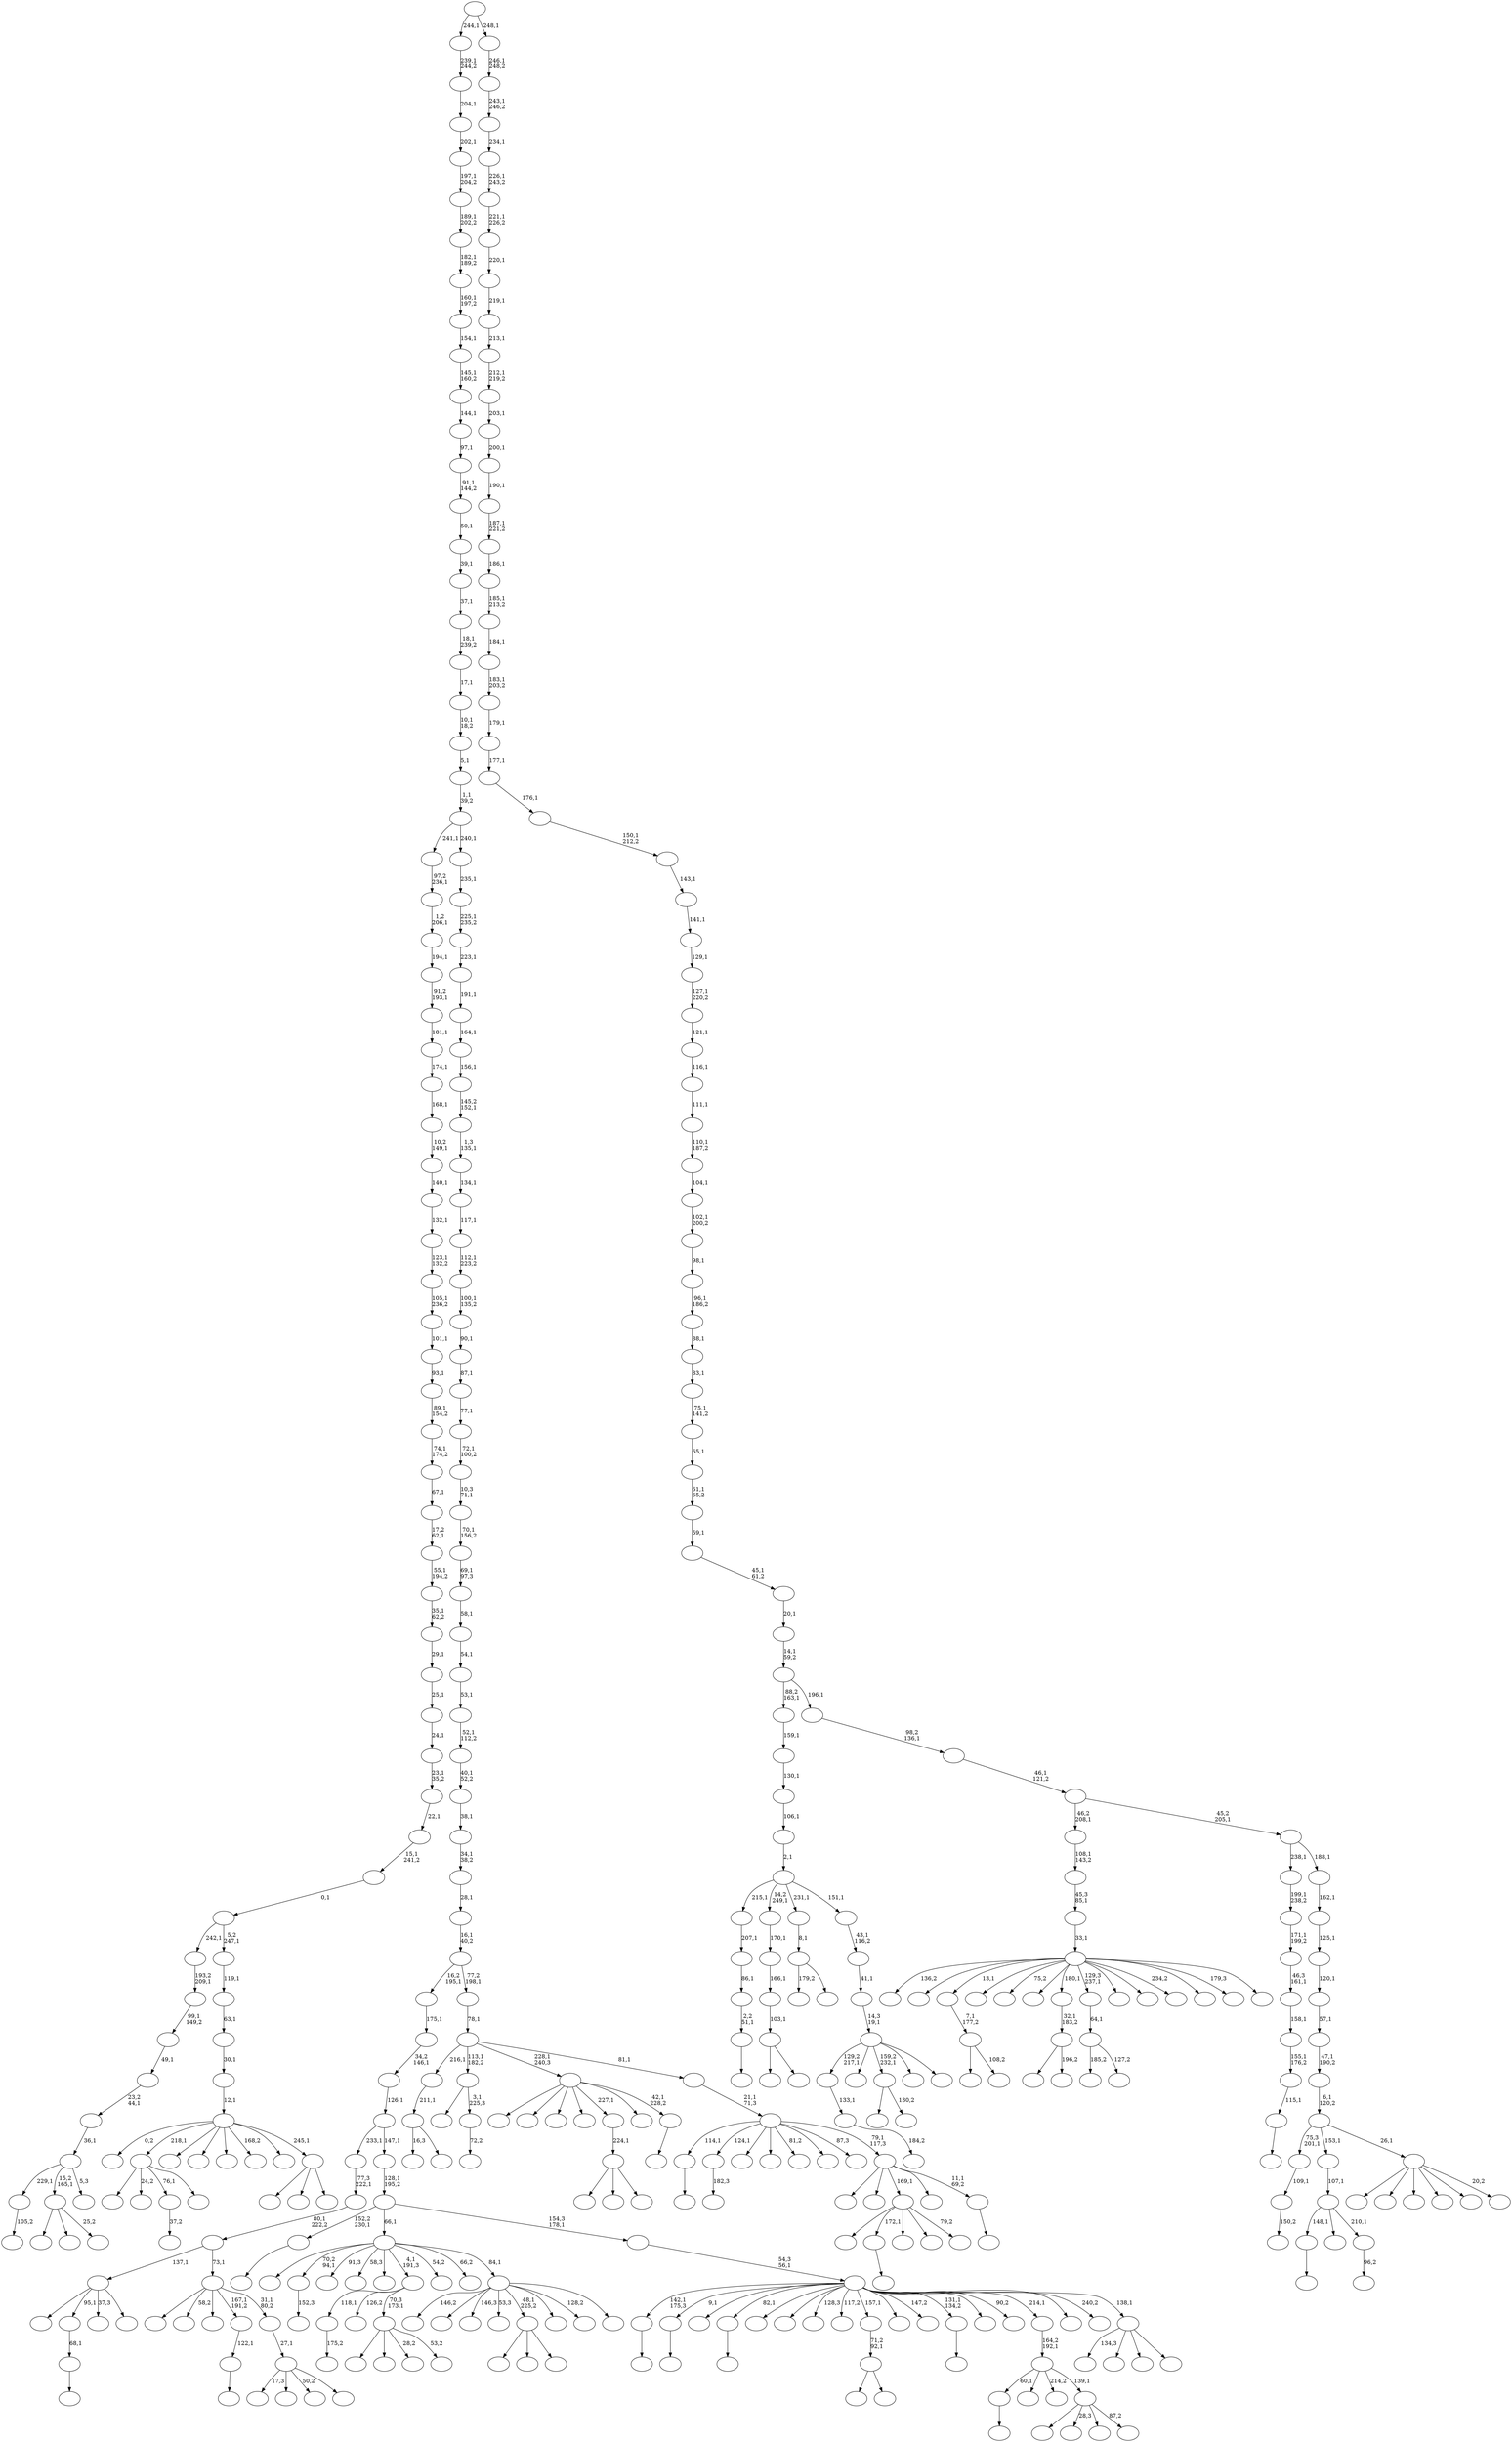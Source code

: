 digraph T {
	400 [label=""]
	399 [label=""]
	398 [label=""]
	397 [label=""]
	396 [label=""]
	395 [label=""]
	394 [label=""]
	393 [label=""]
	392 [label=""]
	391 [label=""]
	390 [label=""]
	389 [label=""]
	388 [label=""]
	387 [label=""]
	386 [label=""]
	385 [label=""]
	384 [label=""]
	383 [label=""]
	382 [label=""]
	381 [label=""]
	380 [label=""]
	379 [label=""]
	378 [label=""]
	377 [label=""]
	376 [label=""]
	375 [label=""]
	374 [label=""]
	373 [label=""]
	372 [label=""]
	371 [label=""]
	370 [label=""]
	369 [label=""]
	368 [label=""]
	367 [label=""]
	366 [label=""]
	365 [label=""]
	364 [label=""]
	363 [label=""]
	362 [label=""]
	361 [label=""]
	360 [label=""]
	359 [label=""]
	358 [label=""]
	357 [label=""]
	356 [label=""]
	355 [label=""]
	354 [label=""]
	353 [label=""]
	352 [label=""]
	351 [label=""]
	350 [label=""]
	349 [label=""]
	348 [label=""]
	347 [label=""]
	346 [label=""]
	345 [label=""]
	344 [label=""]
	343 [label=""]
	342 [label=""]
	341 [label=""]
	340 [label=""]
	339 [label=""]
	338 [label=""]
	337 [label=""]
	336 [label=""]
	335 [label=""]
	334 [label=""]
	333 [label=""]
	332 [label=""]
	331 [label=""]
	330 [label=""]
	329 [label=""]
	328 [label=""]
	327 [label=""]
	326 [label=""]
	325 [label=""]
	324 [label=""]
	323 [label=""]
	322 [label=""]
	321 [label=""]
	320 [label=""]
	319 [label=""]
	318 [label=""]
	317 [label=""]
	316 [label=""]
	315 [label=""]
	314 [label=""]
	313 [label=""]
	312 [label=""]
	311 [label=""]
	310 [label=""]
	309 [label=""]
	308 [label=""]
	307 [label=""]
	306 [label=""]
	305 [label=""]
	304 [label=""]
	303 [label=""]
	302 [label=""]
	301 [label=""]
	300 [label=""]
	299 [label=""]
	298 [label=""]
	297 [label=""]
	296 [label=""]
	295 [label=""]
	294 [label=""]
	293 [label=""]
	292 [label=""]
	291 [label=""]
	290 [label=""]
	289 [label=""]
	288 [label=""]
	287 [label=""]
	286 [label=""]
	285 [label=""]
	284 [label=""]
	283 [label=""]
	282 [label=""]
	281 [label=""]
	280 [label=""]
	279 [label=""]
	278 [label=""]
	277 [label=""]
	276 [label=""]
	275 [label=""]
	274 [label=""]
	273 [label=""]
	272 [label=""]
	271 [label=""]
	270 [label=""]
	269 [label=""]
	268 [label=""]
	267 [label=""]
	266 [label=""]
	265 [label=""]
	264 [label=""]
	263 [label=""]
	262 [label=""]
	261 [label=""]
	260 [label=""]
	259 [label=""]
	258 [label=""]
	257 [label=""]
	256 [label=""]
	255 [label=""]
	254 [label=""]
	253 [label=""]
	252 [label=""]
	251 [label=""]
	250 [label=""]
	249 [label=""]
	248 [label=""]
	247 [label=""]
	246 [label=""]
	245 [label=""]
	244 [label=""]
	243 [label=""]
	242 [label=""]
	241 [label=""]
	240 [label=""]
	239 [label=""]
	238 [label=""]
	237 [label=""]
	236 [label=""]
	235 [label=""]
	234 [label=""]
	233 [label=""]
	232 [label=""]
	231 [label=""]
	230 [label=""]
	229 [label=""]
	228 [label=""]
	227 [label=""]
	226 [label=""]
	225 [label=""]
	224 [label=""]
	223 [label=""]
	222 [label=""]
	221 [label=""]
	220 [label=""]
	219 [label=""]
	218 [label=""]
	217 [label=""]
	216 [label=""]
	215 [label=""]
	214 [label=""]
	213 [label=""]
	212 [label=""]
	211 [label=""]
	210 [label=""]
	209 [label=""]
	208 [label=""]
	207 [label=""]
	206 [label=""]
	205 [label=""]
	204 [label=""]
	203 [label=""]
	202 [label=""]
	201 [label=""]
	200 [label=""]
	199 [label=""]
	198 [label=""]
	197 [label=""]
	196 [label=""]
	195 [label=""]
	194 [label=""]
	193 [label=""]
	192 [label=""]
	191 [label=""]
	190 [label=""]
	189 [label=""]
	188 [label=""]
	187 [label=""]
	186 [label=""]
	185 [label=""]
	184 [label=""]
	183 [label=""]
	182 [label=""]
	181 [label=""]
	180 [label=""]
	179 [label=""]
	178 [label=""]
	177 [label=""]
	176 [label=""]
	175 [label=""]
	174 [label=""]
	173 [label=""]
	172 [label=""]
	171 [label=""]
	170 [label=""]
	169 [label=""]
	168 [label=""]
	167 [label=""]
	166 [label=""]
	165 [label=""]
	164 [label=""]
	163 [label=""]
	162 [label=""]
	161 [label=""]
	160 [label=""]
	159 [label=""]
	158 [label=""]
	157 [label=""]
	156 [label=""]
	155 [label=""]
	154 [label=""]
	153 [label=""]
	152 [label=""]
	151 [label=""]
	150 [label=""]
	149 [label=""]
	148 [label=""]
	147 [label=""]
	146 [label=""]
	145 [label=""]
	144 [label=""]
	143 [label=""]
	142 [label=""]
	141 [label=""]
	140 [label=""]
	139 [label=""]
	138 [label=""]
	137 [label=""]
	136 [label=""]
	135 [label=""]
	134 [label=""]
	133 [label=""]
	132 [label=""]
	131 [label=""]
	130 [label=""]
	129 [label=""]
	128 [label=""]
	127 [label=""]
	126 [label=""]
	125 [label=""]
	124 [label=""]
	123 [label=""]
	122 [label=""]
	121 [label=""]
	120 [label=""]
	119 [label=""]
	118 [label=""]
	117 [label=""]
	116 [label=""]
	115 [label=""]
	114 [label=""]
	113 [label=""]
	112 [label=""]
	111 [label=""]
	110 [label=""]
	109 [label=""]
	108 [label=""]
	107 [label=""]
	106 [label=""]
	105 [label=""]
	104 [label=""]
	103 [label=""]
	102 [label=""]
	101 [label=""]
	100 [label=""]
	99 [label=""]
	98 [label=""]
	97 [label=""]
	96 [label=""]
	95 [label=""]
	94 [label=""]
	93 [label=""]
	92 [label=""]
	91 [label=""]
	90 [label=""]
	89 [label=""]
	88 [label=""]
	87 [label=""]
	86 [label=""]
	85 [label=""]
	84 [label=""]
	83 [label=""]
	82 [label=""]
	81 [label=""]
	80 [label=""]
	79 [label=""]
	78 [label=""]
	77 [label=""]
	76 [label=""]
	75 [label=""]
	74 [label=""]
	73 [label=""]
	72 [label=""]
	71 [label=""]
	70 [label=""]
	69 [label=""]
	68 [label=""]
	67 [label=""]
	66 [label=""]
	65 [label=""]
	64 [label=""]
	63 [label=""]
	62 [label=""]
	61 [label=""]
	60 [label=""]
	59 [label=""]
	58 [label=""]
	57 [label=""]
	56 [label=""]
	55 [label=""]
	54 [label=""]
	53 [label=""]
	52 [label=""]
	51 [label=""]
	50 [label=""]
	49 [label=""]
	48 [label=""]
	47 [label=""]
	46 [label=""]
	45 [label=""]
	44 [label=""]
	43 [label=""]
	42 [label=""]
	41 [label=""]
	40 [label=""]
	39 [label=""]
	38 [label=""]
	37 [label=""]
	36 [label=""]
	35 [label=""]
	34 [label=""]
	33 [label=""]
	32 [label=""]
	31 [label=""]
	30 [label=""]
	29 [label=""]
	28 [label=""]
	27 [label=""]
	26 [label=""]
	25 [label=""]
	24 [label=""]
	23 [label=""]
	22 [label=""]
	21 [label=""]
	20 [label=""]
	19 [label=""]
	18 [label=""]
	17 [label=""]
	16 [label=""]
	15 [label=""]
	14 [label=""]
	13 [label=""]
	12 [label=""]
	11 [label=""]
	10 [label=""]
	9 [label=""]
	8 [label=""]
	7 [label=""]
	6 [label=""]
	5 [label=""]
	4 [label=""]
	3 [label=""]
	2 [label=""]
	1 [label=""]
	0 [label=""]
	399 -> 400 [label=""]
	397 -> 398 [label=""]
	396 -> 397 [label="2,2\n51,1"]
	395 -> 396 [label="86,1"]
	394 -> 395 [label="207,1"]
	386 -> 387 [label=""]
	380 -> 381 [label=""]
	379 -> 380 [label="115,1"]
	378 -> 379 [label="155,1\n176,2"]
	377 -> 378 [label="158,1"]
	376 -> 377 [label="46,3\n161,1"]
	375 -> 376 [label="171,1\n199,2"]
	374 -> 375 [label="199,1\n238,2"]
	372 -> 383 [label=""]
	372 -> 373 [label="108,2"]
	371 -> 372 [label="7,1\n177,2"]
	369 -> 370 [label=""]
	366 -> 367 [label=""]
	363 -> 364 [label=""]
	360 -> 361 [label="105,2"]
	345 -> 346 [label="152,3"]
	343 -> 344 [label="175,2"]
	341 -> 342 [label="182,3"]
	337 -> 338 [label=""]
	336 -> 337 [label="68,1"]
	333 -> 334 [label="150,2"]
	332 -> 333 [label="109,1"]
	330 -> 331 [label=""]
	320 -> 321 [label="37,2"]
	317 -> 392 [label=""]
	317 -> 365 [label=""]
	317 -> 318 [label="25,2"]
	303 -> 360 [label="229,1"]
	303 -> 317 [label="15,2\n165,1"]
	303 -> 304 [label="5,3"]
	302 -> 303 [label="36,1"]
	301 -> 302 [label="23,2\n44,1"]
	300 -> 301 [label="49,1"]
	299 -> 300 [label="99,1\n149,2"]
	298 -> 299 [label="193,2\n209,1"]
	296 -> 297 [label=""]
	294 -> 295 [label="184,2"]
	293 -> 294 [label="133,1"]
	287 -> 384 [label=""]
	287 -> 288 [label=""]
	286 -> 287 [label="103,1"]
	285 -> 286 [label="166,1"]
	284 -> 285 [label="170,1"]
	276 -> 357 [label=""]
	276 -> 277 [label="196,2"]
	275 -> 276 [label="32,1\n183,2"]
	273 -> 307 [label=""]
	273 -> 274 [label=""]
	272 -> 273 [label="71,2\n92,1"]
	270 -> 390 [label="179,2"]
	270 -> 271 [label=""]
	269 -> 270 [label="8,1"]
	267 -> 385 [label=""]
	267 -> 326 [label=""]
	267 -> 268 [label=""]
	266 -> 267 [label="224,1"]
	263 -> 352 [label=""]
	263 -> 349 [label=""]
	263 -> 280 [label="28,2"]
	263 -> 264 [label="53,2"]
	262 -> 343 [label="118,1"]
	262 -> 315 [label="126,2"]
	262 -> 263 [label="70,3\n173,1"]
	260 -> 348 [label=""]
	260 -> 328 [label="24,2"]
	260 -> 320 [label="76,1"]
	260 -> 261 [label=""]
	250 -> 309 [label="185,2"]
	250 -> 251 [label="127,2"]
	249 -> 250 [label="64,1"]
	247 -> 248 [label=""]
	246 -> 247 [label="122,1"]
	242 -> 312 [label="16,3"]
	242 -> 243 [label=""]
	241 -> 242 [label="211,1"]
	234 -> 235 [label=""]
	232 -> 351 [label=""]
	232 -> 347 [label=""]
	232 -> 233 [label=""]
	230 -> 368 [label=""]
	230 -> 296 [label="172,1"]
	230 -> 291 [label=""]
	230 -> 259 [label=""]
	230 -> 231 [label="79,2"]
	226 -> 313 [label=""]
	226 -> 227 [label="130,2"]
	219 -> 220 [label="72,2"]
	218 -> 329 [label=""]
	218 -> 219 [label="3,1\n225,3"]
	214 -> 355 [label=""]
	214 -> 336 [label="95,1"]
	214 -> 281 [label="37,3"]
	214 -> 215 [label=""]
	209 -> 210 [label=""]
	203 -> 255 [label="17,3"]
	203 -> 223 [label=""]
	203 -> 207 [label="50,2"]
	203 -> 204 [label=""]
	202 -> 203 [label="27,1"]
	201 -> 340 [label=""]
	201 -> 258 [label="58,2"]
	201 -> 252 [label=""]
	201 -> 246 [label="167,1\n191,2"]
	201 -> 202 [label="31,1\n80,2"]
	200 -> 214 [label="137,1"]
	200 -> 201 [label="73,1"]
	199 -> 200 [label="80,1\n222,2"]
	198 -> 199 [label="77,3\n222,1"]
	195 -> 196 [label="96,2"]
	194 -> 386 [label="148,1"]
	194 -> 314 [label=""]
	194 -> 195 [label="210,1"]
	193 -> 194 [label="107,1"]
	188 -> 189 [label=""]
	187 -> 362 [label=""]
	187 -> 354 [label=""]
	187 -> 350 [label=""]
	187 -> 324 [label=""]
	187 -> 266 [label="227,1"]
	187 -> 206 [label=""]
	187 -> 188 [label="42,1\n228,2"]
	184 -> 293 [label="129,2\n217,1"]
	184 -> 283 [label=""]
	184 -> 226 [label="159,2\n232,1"]
	184 -> 217 [label=""]
	184 -> 185 [label=""]
	183 -> 184 [label="14,3\n19,1"]
	182 -> 183 [label="41,1"]
	181 -> 182 [label="43,1\n116,2"]
	180 -> 394 [label="215,1"]
	180 -> 284 [label="14,2\n249,1"]
	180 -> 269 [label="231,1"]
	180 -> 181 [label="151,1"]
	179 -> 180 [label="2,1"]
	178 -> 179 [label="106,1"]
	177 -> 178 [label="130,1"]
	176 -> 177 [label="159,1"]
	174 -> 389 [label=""]
	174 -> 359 [label="28,3"]
	174 -> 278 [label=""]
	174 -> 175 [label="87,2"]
	173 -> 366 [label="60,1"]
	173 -> 358 [label=""]
	173 -> 254 [label="214,2"]
	173 -> 174 [label="139,1"]
	172 -> 173 [label="164,2\n192,1"]
	168 -> 391 [label="136,2"]
	168 -> 388 [label=""]
	168 -> 371 [label="13,1"]
	168 -> 335 [label=""]
	168 -> 323 [label="75,2"]
	168 -> 310 [label=""]
	168 -> 275 [label="180,1"]
	168 -> 249 [label="129,3\n237,1"]
	168 -> 239 [label=""]
	168 -> 237 [label=""]
	168 -> 229 [label="234,2"]
	168 -> 225 [label=""]
	168 -> 221 [label="179,3"]
	168 -> 169 [label=""]
	167 -> 168 [label="33,1"]
	166 -> 167 [label="45,3\n85,1"]
	165 -> 166 [label="108,1\n143,2"]
	161 -> 327 [label="146,2"]
	161 -> 319 [label=""]
	161 -> 292 [label="146,3"]
	161 -> 265 [label="53,3"]
	161 -> 232 [label="48,1\n225,2"]
	161 -> 222 [label=""]
	161 -> 171 [label="128,2"]
	161 -> 162 [label=""]
	160 -> 353 [label=""]
	160 -> 345 [label="70,2\n94,1"]
	160 -> 339 [label="91,3"]
	160 -> 325 [label="58,3"]
	160 -> 305 [label=""]
	160 -> 262 [label="4,1\n191,3"]
	160 -> 240 [label="54,2"]
	160 -> 190 [label="66,2"]
	160 -> 161 [label="84,1"]
	158 -> 393 [label=""]
	158 -> 290 [label=""]
	158 -> 159 [label=""]
	157 -> 311 [label="0,2"]
	157 -> 260 [label="218,1"]
	157 -> 257 [label=""]
	157 -> 245 [label=""]
	157 -> 212 [label=""]
	157 -> 205 [label="168,2"]
	157 -> 186 [label=""]
	157 -> 158 [label="245,1"]
	156 -> 157 [label="12,1"]
	155 -> 156 [label="30,1"]
	154 -> 155 [label="63,1"]
	153 -> 154 [label="119,1"]
	152 -> 298 [label="242,1"]
	152 -> 153 [label="5,2\n247,1"]
	151 -> 152 [label="0,1"]
	150 -> 151 [label="15,1\n241,2"]
	149 -> 150 [label="22,1"]
	148 -> 149 [label="23,1\n35,2"]
	147 -> 148 [label="24,1"]
	146 -> 147 [label="25,1"]
	145 -> 146 [label="29,1"]
	144 -> 145 [label="35,1\n62,2"]
	143 -> 144 [label="55,1\n194,2"]
	142 -> 143 [label="17,2\n62,1"]
	141 -> 142 [label="67,1"]
	140 -> 141 [label="74,1\n174,2"]
	139 -> 140 [label="89,1\n154,2"]
	138 -> 139 [label="93,1"]
	137 -> 138 [label="101,1"]
	136 -> 137 [label="105,1\n236,2"]
	135 -> 136 [label="123,1\n132,2"]
	134 -> 135 [label="132,1"]
	133 -> 134 [label="140,1"]
	132 -> 133 [label="10,2\n149,1"]
	131 -> 132 [label="168,1"]
	130 -> 131 [label="174,1"]
	129 -> 130 [label="181,1"]
	128 -> 129 [label="91,2\n193,1"]
	127 -> 128 [label="194,1"]
	126 -> 127 [label="1,2\n206,1"]
	125 -> 126 [label="97,2\n236,1"]
	122 -> 306 [label="134,3"]
	122 -> 224 [label=""]
	122 -> 213 [label=""]
	122 -> 123 [label=""]
	121 -> 399 [label="142,1\n175,3"]
	121 -> 369 [label="9,1"]
	121 -> 356 [label=""]
	121 -> 330 [label="82,1"]
	121 -> 322 [label=""]
	121 -> 316 [label=""]
	121 -> 308 [label="128,3"]
	121 -> 279 [label="117,2"]
	121 -> 272 [label="157,1"]
	121 -> 238 [label=""]
	121 -> 216 [label="147,2"]
	121 -> 209 [label="131,1\n134,2"]
	121 -> 197 [label=""]
	121 -> 191 [label="90,2"]
	121 -> 172 [label="214,1"]
	121 -> 163 [label=""]
	121 -> 124 [label="240,2"]
	121 -> 122 [label="138,1"]
	120 -> 121 [label="54,3\n56,1"]
	119 -> 234 [label="152,2\n230,1"]
	119 -> 160 [label="66,1"]
	119 -> 120 [label="154,3\n178,1"]
	118 -> 119 [label="128,1\n195,2"]
	117 -> 198 [label="233,1"]
	117 -> 118 [label="147,1"]
	116 -> 117 [label="126,1"]
	115 -> 116 [label="34,2\n146,1"]
	114 -> 115 [label="175,1"]
	112 -> 113 [label=""]
	111 -> 289 [label=""]
	111 -> 282 [label=""]
	111 -> 230 [label="169,1"]
	111 -> 208 [label=""]
	111 -> 112 [label="11,1\n69,2"]
	110 -> 363 [label="114,1"]
	110 -> 341 [label="124,1"]
	110 -> 244 [label=""]
	110 -> 228 [label=""]
	110 -> 211 [label="81,2"]
	110 -> 170 [label=""]
	110 -> 164 [label="87,3"]
	110 -> 111 [label="79,1\n117,3"]
	109 -> 110 [label="21,1\n71,3"]
	108 -> 241 [label="216,1"]
	108 -> 218 [label="113,1\n182,2"]
	108 -> 187 [label="228,1\n240,3"]
	108 -> 109 [label="81,1"]
	107 -> 108 [label="78,1"]
	106 -> 114 [label="16,2\n195,1"]
	106 -> 107 [label="77,2\n198,1"]
	105 -> 106 [label="16,1\n40,2"]
	104 -> 105 [label="28,1"]
	103 -> 104 [label="34,1\n38,2"]
	102 -> 103 [label="38,1"]
	101 -> 102 [label="40,1\n52,2"]
	100 -> 101 [label="52,1\n112,2"]
	99 -> 100 [label="53,1"]
	98 -> 99 [label="54,1"]
	97 -> 98 [label="58,1"]
	96 -> 97 [label="69,1\n97,3"]
	95 -> 96 [label="70,1\n156,2"]
	94 -> 95 [label="10,3\n71,1"]
	93 -> 94 [label="72,1\n100,2"]
	92 -> 93 [label="77,1"]
	91 -> 92 [label="87,1"]
	90 -> 91 [label="90,1"]
	89 -> 90 [label="100,1\n135,2"]
	88 -> 89 [label="112,1\n223,2"]
	87 -> 88 [label="117,1"]
	86 -> 87 [label="134,1"]
	85 -> 86 [label="1,3\n135,1"]
	84 -> 85 [label="145,2\n152,1"]
	83 -> 84 [label="156,1"]
	82 -> 83 [label="164,1"]
	81 -> 82 [label="191,1"]
	80 -> 81 [label="223,1"]
	79 -> 80 [label="225,1\n235,2"]
	78 -> 79 [label="235,1"]
	77 -> 125 [label="241,1"]
	77 -> 78 [label="240,1"]
	76 -> 77 [label="1,1\n39,2"]
	75 -> 76 [label="5,1"]
	74 -> 75 [label="10,1\n18,2"]
	73 -> 74 [label="17,1"]
	72 -> 73 [label="18,1\n239,2"]
	71 -> 72 [label="37,1"]
	70 -> 71 [label="39,1"]
	69 -> 70 [label="50,1"]
	68 -> 69 [label="91,1\n144,2"]
	67 -> 68 [label="97,1"]
	66 -> 67 [label="144,1"]
	65 -> 66 [label="145,1\n160,2"]
	64 -> 65 [label="154,1"]
	63 -> 64 [label="160,1\n197,2"]
	62 -> 63 [label="182,1\n189,2"]
	61 -> 62 [label="189,1\n202,2"]
	60 -> 61 [label="197,1\n204,2"]
	59 -> 60 [label="202,1"]
	58 -> 59 [label="204,1"]
	57 -> 58 [label="239,1\n244,2"]
	55 -> 382 [label=""]
	55 -> 256 [label=""]
	55 -> 253 [label=""]
	55 -> 236 [label=""]
	55 -> 192 [label=""]
	55 -> 56 [label="20,2"]
	54 -> 332 [label="75,3\n201,1"]
	54 -> 193 [label="153,1"]
	54 -> 55 [label="26,1"]
	53 -> 54 [label="6,1\n120,2"]
	52 -> 53 [label="47,1\n190,2"]
	51 -> 52 [label="57,1"]
	50 -> 51 [label="120,1"]
	49 -> 50 [label="125,1"]
	48 -> 49 [label="162,1"]
	47 -> 374 [label="238,1"]
	47 -> 48 [label="188,1"]
	46 -> 165 [label="46,2\n208,1"]
	46 -> 47 [label="45,2\n205,1"]
	45 -> 46 [label="46,1\n121,2"]
	44 -> 45 [label="98,2\n136,1"]
	43 -> 176 [label="88,2\n163,1"]
	43 -> 44 [label="196,1"]
	42 -> 43 [label="14,1\n59,2"]
	41 -> 42 [label="20,1"]
	40 -> 41 [label="45,1\n61,2"]
	39 -> 40 [label="59,1"]
	38 -> 39 [label="61,1\n65,2"]
	37 -> 38 [label="65,1"]
	36 -> 37 [label="75,1\n141,2"]
	35 -> 36 [label="83,1"]
	34 -> 35 [label="88,1"]
	33 -> 34 [label="96,1\n186,2"]
	32 -> 33 [label="98,1"]
	31 -> 32 [label="102,1\n200,2"]
	30 -> 31 [label="104,1"]
	29 -> 30 [label="110,1\n187,2"]
	28 -> 29 [label="111,1"]
	27 -> 28 [label="116,1"]
	26 -> 27 [label="121,1"]
	25 -> 26 [label="127,1\n220,2"]
	24 -> 25 [label="129,1"]
	23 -> 24 [label="141,1"]
	22 -> 23 [label="143,1"]
	21 -> 22 [label="150,1\n212,2"]
	20 -> 21 [label="176,1"]
	19 -> 20 [label="177,1"]
	18 -> 19 [label="179,1"]
	17 -> 18 [label="183,1\n203,2"]
	16 -> 17 [label="184,1"]
	15 -> 16 [label="185,1\n213,2"]
	14 -> 15 [label="186,1"]
	13 -> 14 [label="187,1\n221,2"]
	12 -> 13 [label="190,1"]
	11 -> 12 [label="200,1"]
	10 -> 11 [label="203,1"]
	9 -> 10 [label="212,1\n219,2"]
	8 -> 9 [label="213,1"]
	7 -> 8 [label="219,1"]
	6 -> 7 [label="220,1"]
	5 -> 6 [label="221,1\n226,2"]
	4 -> 5 [label="226,1\n243,2"]
	3 -> 4 [label="234,1"]
	2 -> 3 [label="243,1\n246,2"]
	1 -> 2 [label="246,1\n248,2"]
	0 -> 57 [label="244,1"]
	0 -> 1 [label="248,1"]
}
